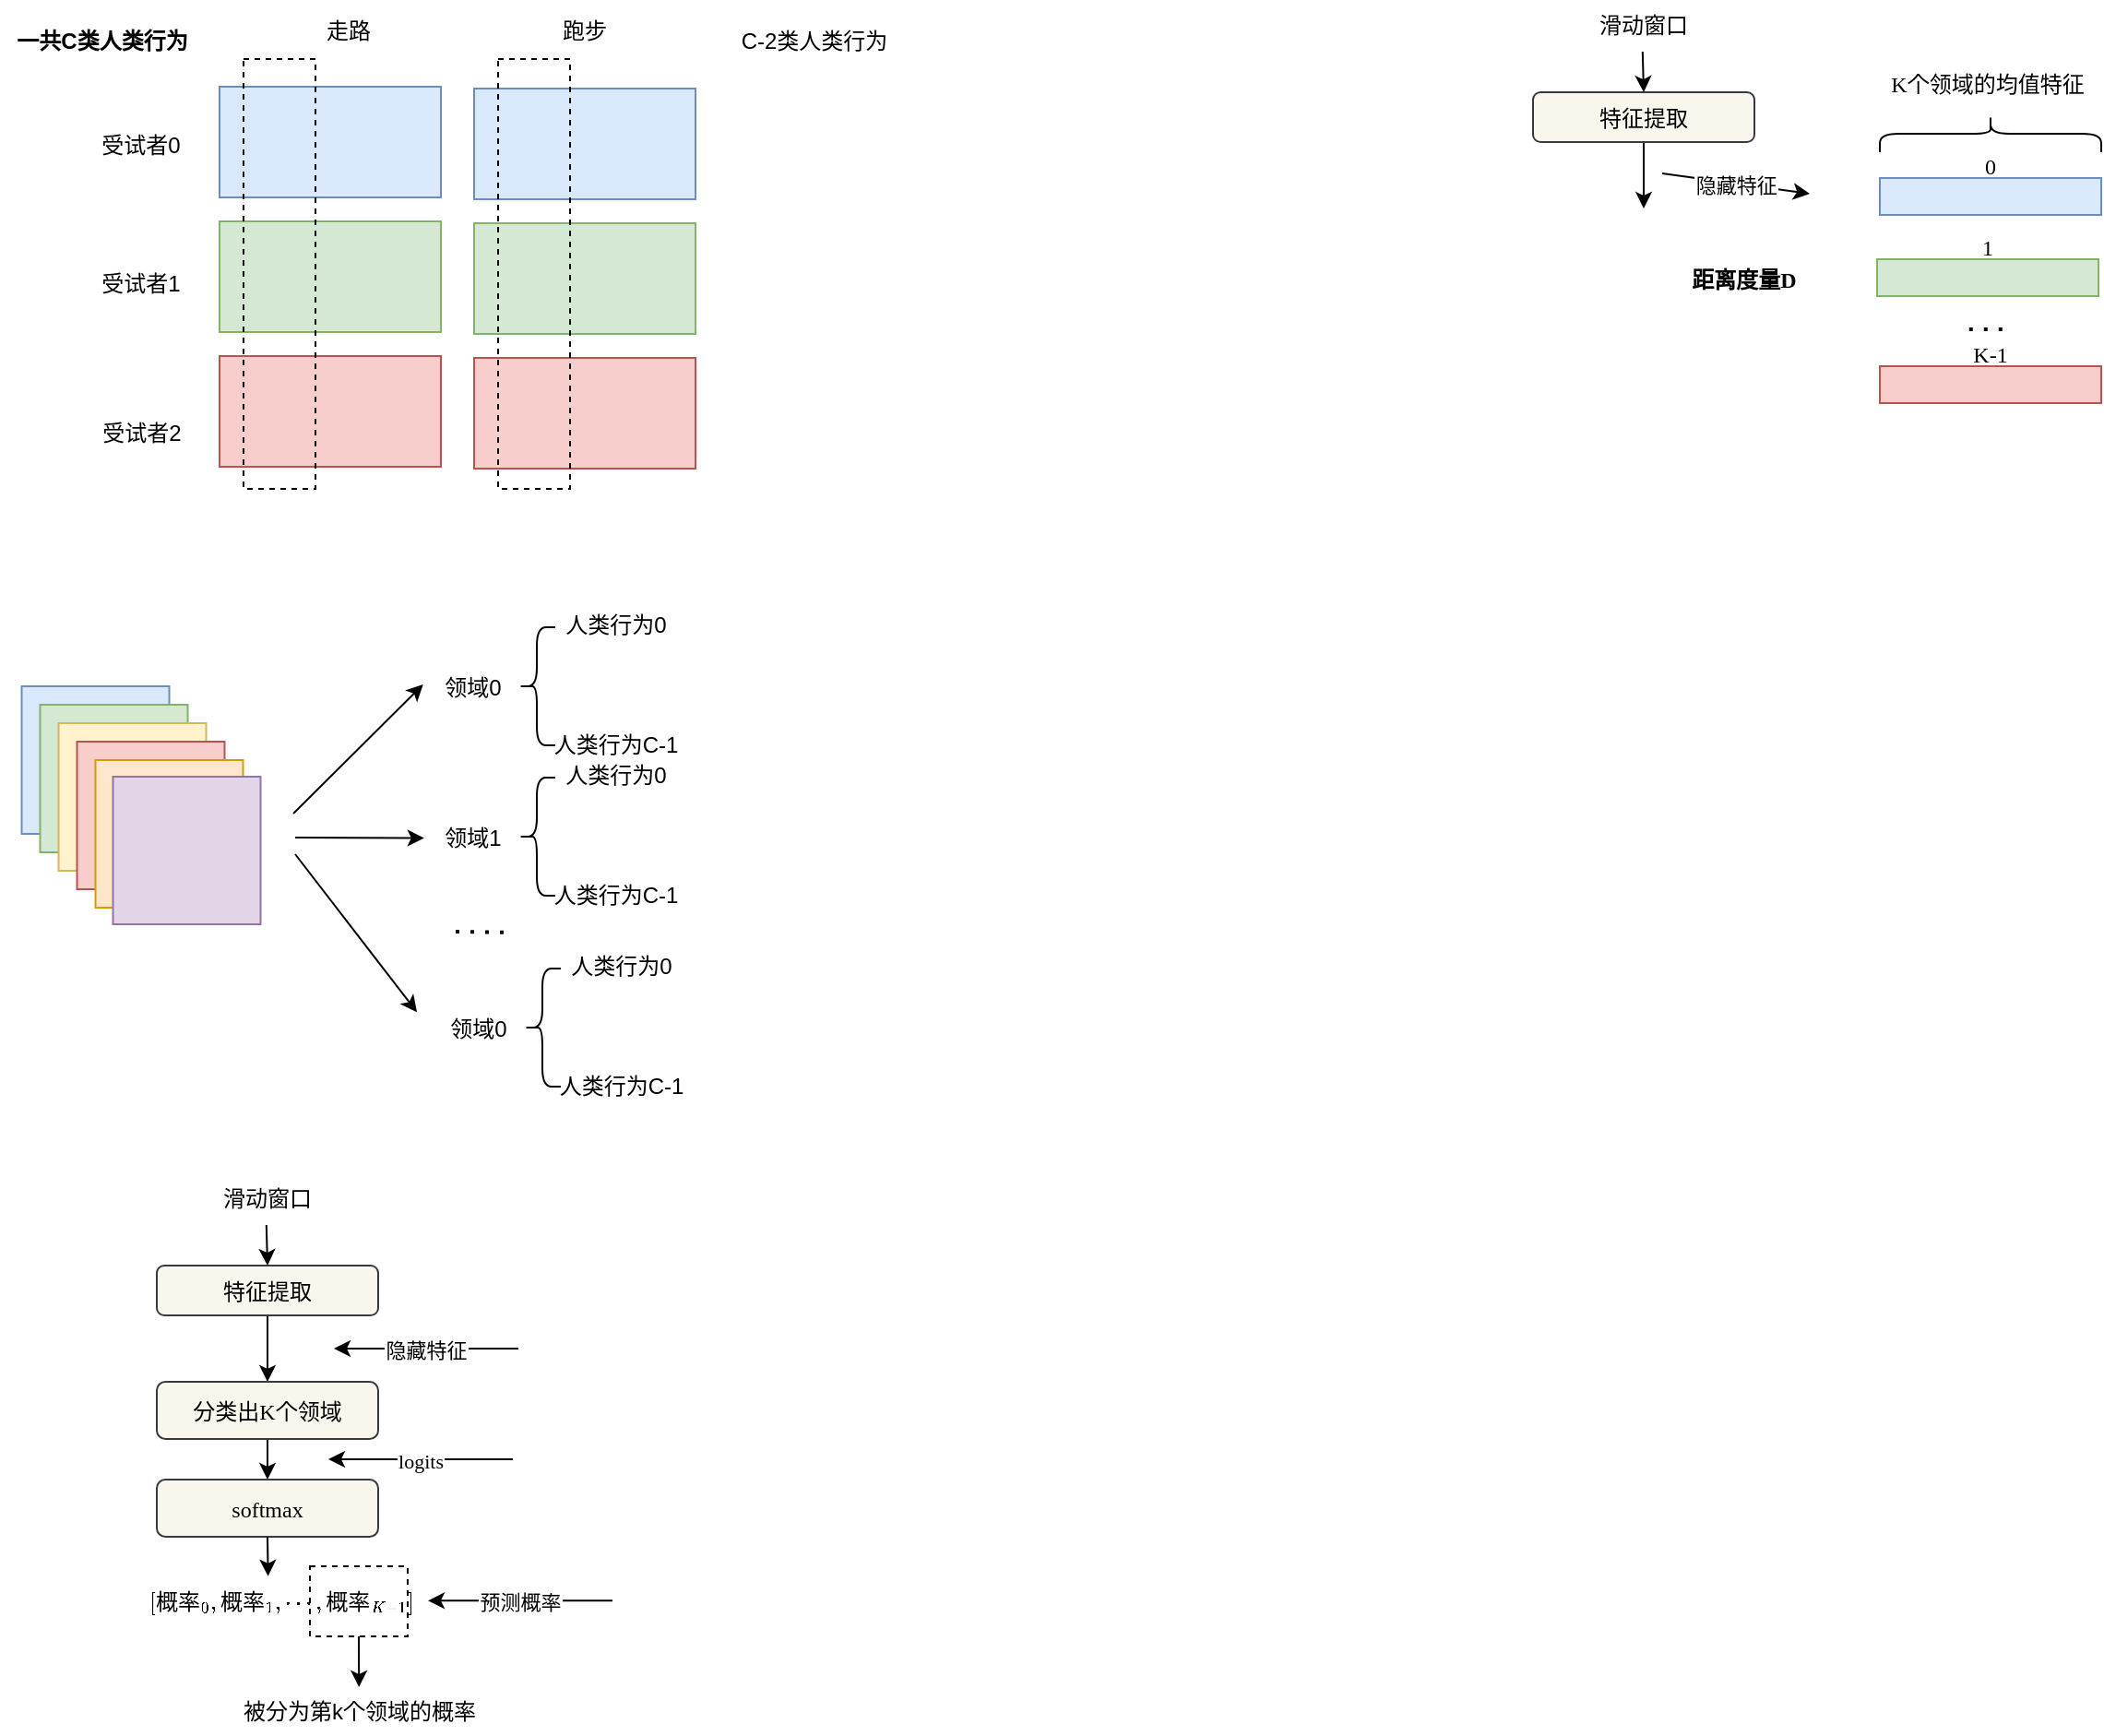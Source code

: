 <mxfile version="24.5.3" type="device">
  <diagram name="第 1 页" id="CMLtDrlNmBsPeR6A7qht">
    <mxGraphModel dx="875" dy="558" grid="0" gridSize="10" guides="1" tooltips="1" connect="1" arrows="1" fold="1" page="1" pageScale="1" pageWidth="827" pageHeight="1169" math="1" shadow="0">
      <root>
        <mxCell id="0" />
        <mxCell id="1" parent="0" />
        <mxCell id="qOcxlv2kJlvX7dFr6DhP-1" value="" style="rounded=0;fillColor=#f8cecc;strokeColor=#b85450;" vertex="1" parent="1">
          <mxGeometry x="348" y="277" width="120" height="60" as="geometry" />
        </mxCell>
        <mxCell id="qOcxlv2kJlvX7dFr6DhP-2" value="" style="rounded=0;fillColor=#dae8fc;strokeColor=#6c8ebf;" vertex="1" parent="1">
          <mxGeometry x="348" y="131" width="120" height="60" as="geometry" />
        </mxCell>
        <mxCell id="qOcxlv2kJlvX7dFr6DhP-3" value="" style="rounded=0;fillColor=#d5e8d4;strokeColor=#82b366;" vertex="1" parent="1">
          <mxGeometry x="348" y="204" width="120" height="60" as="geometry" />
        </mxCell>
        <mxCell id="qOcxlv2kJlvX7dFr6DhP-6" value="跑步" style="text;align=center;verticalAlign=middle;resizable=0;points=[];autosize=1;strokeColor=none;fillColor=none;" vertex="1" parent="1">
          <mxGeometry x="525" y="87" width="42" height="26" as="geometry" />
        </mxCell>
        <mxCell id="qOcxlv2kJlvX7dFr6DhP-5" value="" style="rounded=0;fillColor=none;dashed=1;" vertex="1" parent="1">
          <mxGeometry x="361" y="116" width="39" height="233" as="geometry" />
        </mxCell>
        <mxCell id="qOcxlv2kJlvX7dFr6DhP-7" value="受试者0" style="text;align=center;verticalAlign=middle;resizable=0;points=[];autosize=1;strokeColor=none;fillColor=none;" vertex="1" parent="1">
          <mxGeometry x="275" y="149" width="61" height="26" as="geometry" />
        </mxCell>
        <mxCell id="qOcxlv2kJlvX7dFr6DhP-8" value="受试者1" style="text;align=center;verticalAlign=middle;resizable=0;points=[];autosize=1;strokeColor=none;fillColor=none;" vertex="1" parent="1">
          <mxGeometry x="275" y="224" width="61" height="26" as="geometry" />
        </mxCell>
        <mxCell id="qOcxlv2kJlvX7dFr6DhP-9" value="走路" style="text;align=center;verticalAlign=middle;resizable=0;points=[];autosize=1;strokeColor=none;fillColor=none;" vertex="1" parent="1">
          <mxGeometry x="397" y="87" width="42" height="26" as="geometry" />
        </mxCell>
        <mxCell id="qOcxlv2kJlvX7dFr6DhP-10" value="受试者2" style="text;align=center;verticalAlign=middle;resizable=0;points=[];autosize=1;strokeColor=none;fillColor=none;" vertex="1" parent="1">
          <mxGeometry x="275.5" y="305" width="61" height="26" as="geometry" />
        </mxCell>
        <mxCell id="qOcxlv2kJlvX7dFr6DhP-11" value="" style="rounded=0;fillColor=#f8cecc;strokeColor=#b85450;" vertex="1" parent="1">
          <mxGeometry x="486" y="278" width="120" height="60" as="geometry" />
        </mxCell>
        <mxCell id="qOcxlv2kJlvX7dFr6DhP-12" value="" style="rounded=0;fillColor=#dae8fc;strokeColor=#6c8ebf;" vertex="1" parent="1">
          <mxGeometry x="486" y="132" width="120" height="60" as="geometry" />
        </mxCell>
        <mxCell id="qOcxlv2kJlvX7dFr6DhP-13" value="" style="rounded=0;fillColor=#d5e8d4;strokeColor=#82b366;" vertex="1" parent="1">
          <mxGeometry x="486" y="205" width="120" height="60" as="geometry" />
        </mxCell>
        <mxCell id="qOcxlv2kJlvX7dFr6DhP-14" value="" style="rounded=0;fillColor=none;dashed=1;" vertex="1" parent="1">
          <mxGeometry x="499" y="116" width="39" height="233" as="geometry" />
        </mxCell>
        <mxCell id="qOcxlv2kJlvX7dFr6DhP-15" value="一共C类人类行为" style="text;align=center;verticalAlign=middle;resizable=0;points=[];autosize=1;strokeColor=none;fillColor=none;fontStyle=1" vertex="1" parent="1">
          <mxGeometry x="229" y="92.5" width="111" height="26" as="geometry" />
        </mxCell>
        <mxCell id="qOcxlv2kJlvX7dFr6DhP-17" value="C-2类人类行为" style="text;align=center;verticalAlign=middle;resizable=0;points=[];autosize=1;strokeColor=none;fillColor=none;" vertex="1" parent="1">
          <mxGeometry x="622" y="92.5" width="97" height="26" as="geometry" />
        </mxCell>
        <mxCell id="qOcxlv2kJlvX7dFr6DhP-20" value="" style="aspect=fixed;fillColor=#dae8fc;strokeColor=#6c8ebf;" vertex="1" parent="1">
          <mxGeometry x="240.75" y="456" width="80" height="80" as="geometry" />
        </mxCell>
        <mxCell id="qOcxlv2kJlvX7dFr6DhP-21" value="" style="aspect=fixed;fillColor=#d5e8d4;strokeColor=#82b366;" vertex="1" parent="1">
          <mxGeometry x="250.75" y="466" width="80" height="80" as="geometry" />
        </mxCell>
        <mxCell id="qOcxlv2kJlvX7dFr6DhP-22" value="" style="aspect=fixed;fillColor=#fff2cc;strokeColor=#d6b656;" vertex="1" parent="1">
          <mxGeometry x="260.75" y="476" width="80" height="80" as="geometry" />
        </mxCell>
        <mxCell id="qOcxlv2kJlvX7dFr6DhP-23" value="" style="aspect=fixed;fillColor=#f8cecc;strokeColor=#b85450;" vertex="1" parent="1">
          <mxGeometry x="270.75" y="486" width="80" height="80" as="geometry" />
        </mxCell>
        <mxCell id="qOcxlv2kJlvX7dFr6DhP-24" value="" style="aspect=fixed;fillColor=#ffe6cc;strokeColor=#d79b00;" vertex="1" parent="1">
          <mxGeometry x="280.75" y="496" width="80" height="80" as="geometry" />
        </mxCell>
        <mxCell id="qOcxlv2kJlvX7dFr6DhP-25" value="" style="aspect=fixed;fillColor=#e1d5e7;strokeColor=#9673a6;" vertex="1" parent="1">
          <mxGeometry x="290.25" y="505" width="80" height="80" as="geometry" />
        </mxCell>
        <mxCell id="qOcxlv2kJlvX7dFr6DhP-27" value="" style="shape=curlyBracket;rounded=1;labelPosition=left;verticalLabelPosition=middle;align=right;verticalAlign=middle;" vertex="1" parent="1">
          <mxGeometry x="510" y="424" width="20" height="64" as="geometry" />
        </mxCell>
        <mxCell id="qOcxlv2kJlvX7dFr6DhP-28" value="领域0" style="text;align=center;verticalAlign=middle;resizable=0;points=[];autosize=1;strokeColor=none;fillColor=none;" vertex="1" parent="1">
          <mxGeometry x="461" y="443" width="49" height="26" as="geometry" />
        </mxCell>
        <mxCell id="qOcxlv2kJlvX7dFr6DhP-29" value="人类行为0" style="text;align=center;verticalAlign=middle;resizable=0;points=[];autosize=1;strokeColor=none;fillColor=none;" vertex="1" parent="1">
          <mxGeometry x="526.5" y="409" width="73" height="26" as="geometry" />
        </mxCell>
        <mxCell id="qOcxlv2kJlvX7dFr6DhP-30" value="人类行为C-1" style="text;align=center;verticalAlign=middle;resizable=0;points=[];autosize=1;strokeColor=none;fillColor=none;" vertex="1" parent="1">
          <mxGeometry x="520.5" y="474" width="85" height="26" as="geometry" />
        </mxCell>
        <mxCell id="qOcxlv2kJlvX7dFr6DhP-41" value="" style="endArrow=classic;rounded=0;entryX=-0.054;entryY=0.462;entryDx=0;entryDy=0;entryPerimeter=0;" edge="1" parent="1" target="qOcxlv2kJlvX7dFr6DhP-28">
          <mxGeometry width="50" height="50" relative="1" as="geometry">
            <mxPoint x="388" y="525" as="sourcePoint" />
            <mxPoint x="438" y="456" as="targetPoint" />
          </mxGeometry>
        </mxCell>
        <mxCell id="qOcxlv2kJlvX7dFr6DhP-42" value="" style="endArrow=classic;rounded=0;entryX=-0.053;entryY=0.435;entryDx=0;entryDy=0;entryPerimeter=0;" edge="1" parent="1">
          <mxGeometry width="50" height="50" relative="1" as="geometry">
            <mxPoint x="389" y="538" as="sourcePoint" />
            <mxPoint x="458.903" y="538.31" as="targetPoint" />
          </mxGeometry>
        </mxCell>
        <mxCell id="qOcxlv2kJlvX7dFr6DhP-43" value="" style="endArrow=classic;rounded=0;entryX=-0.008;entryY=0.525;entryDx=0;entryDy=0;entryPerimeter=0;" edge="1" parent="1">
          <mxGeometry width="50" height="50" relative="1" as="geometry">
            <mxPoint x="389" y="547" as="sourcePoint" />
            <mxPoint x="455.012" y="632.65" as="targetPoint" />
          </mxGeometry>
        </mxCell>
        <mxCell id="qOcxlv2kJlvX7dFr6DhP-44" value="" style="shape=curlyBracket;rounded=1;labelPosition=left;verticalLabelPosition=middle;align=right;verticalAlign=middle;" vertex="1" parent="1">
          <mxGeometry x="510" y="505.5" width="20" height="64" as="geometry" />
        </mxCell>
        <mxCell id="qOcxlv2kJlvX7dFr6DhP-45" value="领域1" style="text;align=center;verticalAlign=middle;resizable=0;points=[];autosize=1;strokeColor=none;fillColor=none;" vertex="1" parent="1">
          <mxGeometry x="461" y="524.5" width="49" height="26" as="geometry" />
        </mxCell>
        <mxCell id="qOcxlv2kJlvX7dFr6DhP-46" value="人类行为0" style="text;align=center;verticalAlign=middle;resizable=0;points=[];autosize=1;strokeColor=none;fillColor=none;" vertex="1" parent="1">
          <mxGeometry x="526.5" y="490.5" width="73" height="26" as="geometry" />
        </mxCell>
        <mxCell id="qOcxlv2kJlvX7dFr6DhP-47" value="人类行为C-1" style="text;align=center;verticalAlign=middle;resizable=0;points=[];autosize=1;strokeColor=none;fillColor=none;" vertex="1" parent="1">
          <mxGeometry x="520.5" y="555.5" width="85" height="26" as="geometry" />
        </mxCell>
        <mxCell id="qOcxlv2kJlvX7dFr6DhP-48" value="" style="shape=curlyBracket;rounded=1;labelPosition=left;verticalLabelPosition=middle;align=right;verticalAlign=middle;" vertex="1" parent="1">
          <mxGeometry x="513" y="609" width="20" height="64" as="geometry" />
        </mxCell>
        <mxCell id="qOcxlv2kJlvX7dFr6DhP-49" value="领域0" style="text;align=center;verticalAlign=middle;resizable=0;points=[];autosize=1;strokeColor=none;fillColor=none;" vertex="1" parent="1">
          <mxGeometry x="464" y="628" width="49" height="26" as="geometry" />
        </mxCell>
        <mxCell id="qOcxlv2kJlvX7dFr6DhP-50" value="人类行为0" style="text;align=center;verticalAlign=middle;resizable=0;points=[];autosize=1;strokeColor=none;fillColor=none;" vertex="1" parent="1">
          <mxGeometry x="529.5" y="594" width="73" height="26" as="geometry" />
        </mxCell>
        <mxCell id="qOcxlv2kJlvX7dFr6DhP-51" value="人类行为C-1" style="text;align=center;verticalAlign=middle;resizable=0;points=[];autosize=1;strokeColor=none;fillColor=none;" vertex="1" parent="1">
          <mxGeometry x="523.5" y="659" width="85" height="26" as="geometry" />
        </mxCell>
        <mxCell id="qOcxlv2kJlvX7dFr6DhP-52" value="" style="endArrow=none;dashed=1;dashPattern=1 3;strokeWidth=2;rounded=0;" edge="1" parent="1">
          <mxGeometry width="50" height="50" relative="1" as="geometry">
            <mxPoint x="476" y="589" as="sourcePoint" />
            <mxPoint x="507.5" y="589.5" as="targetPoint" />
          </mxGeometry>
        </mxCell>
        <mxCell id="qOcxlv2kJlvX7dFr6DhP-57" value="" style="edgeStyle=orthogonalEdgeStyle;rounded=0;orthogonalLoop=1;jettySize=auto;fontFamily=Times New Roman;" edge="1" parent="1" source="qOcxlv2kJlvX7dFr6DhP-53" target="qOcxlv2kJlvX7dFr6DhP-56">
          <mxGeometry relative="1" as="geometry" />
        </mxCell>
        <mxCell id="qOcxlv2kJlvX7dFr6DhP-53" value="特征提取" style="rounded=1;fillColor=#f9f7ed;strokeColor=#36393d;fontFamily=Times New Roman;" vertex="1" parent="1">
          <mxGeometry x="314" y="770" width="120" height="27" as="geometry" />
        </mxCell>
        <mxCell id="qOcxlv2kJlvX7dFr6DhP-54" value="滑动窗口" style="text;align=center;verticalAlign=middle;resizable=0;points=[];autosize=1;strokeColor=none;fillColor=none;fontFamily=Times New Roman;" vertex="1" parent="1">
          <mxGeometry x="341" y="720" width="66" height="26" as="geometry" />
        </mxCell>
        <mxCell id="qOcxlv2kJlvX7dFr6DhP-55" value="" style="endArrow=classic;rounded=0;exitX=0.491;exitY=1.076;exitDx=0;exitDy=0;exitPerimeter=0;entryX=0.5;entryY=0;entryDx=0;entryDy=0;fontFamily=Times New Roman;" edge="1" parent="1" source="qOcxlv2kJlvX7dFr6DhP-54" target="qOcxlv2kJlvX7dFr6DhP-53">
          <mxGeometry width="50" height="50" relative="1" as="geometry">
            <mxPoint x="389" y="765" as="sourcePoint" />
            <mxPoint x="439" y="715" as="targetPoint" />
          </mxGeometry>
        </mxCell>
        <mxCell id="qOcxlv2kJlvX7dFr6DhP-61" style="edgeStyle=orthogonalEdgeStyle;rounded=0;orthogonalLoop=1;jettySize=auto;exitX=0.5;exitY=1;exitDx=0;exitDy=0;entryX=0.5;entryY=0;entryDx=0;entryDy=0;fontFamily=Times New Roman;" edge="1" parent="1" source="qOcxlv2kJlvX7dFr6DhP-56" target="qOcxlv2kJlvX7dFr6DhP-60">
          <mxGeometry relative="1" as="geometry" />
        </mxCell>
        <mxCell id="qOcxlv2kJlvX7dFr6DhP-56" value="分类出K个领域" style="rounded=1;fillColor=#f9f7ed;strokeColor=#36393d;fontFamily=Times New Roman;" vertex="1" parent="1">
          <mxGeometry x="314" y="833" width="120" height="31" as="geometry" />
        </mxCell>
        <mxCell id="qOcxlv2kJlvX7dFr6DhP-59" value="$$[概率_0, 概率_1, \cdots, 概率_{K-1}]$$" style="text;align=center;verticalAlign=middle;resizable=0;points=[];autosize=1;strokeColor=none;fillColor=none;html=1;fontFamily=Times New Roman;" vertex="1" parent="1">
          <mxGeometry x="266" y="939" width="229" height="26" as="geometry" />
        </mxCell>
        <mxCell id="qOcxlv2kJlvX7dFr6DhP-60" value="softmax" style="rounded=1;fillColor=#f9f7ed;strokeColor=#36393d;fontFamily=Times New Roman;" vertex="1" parent="1">
          <mxGeometry x="314" y="886" width="120" height="31" as="geometry" />
        </mxCell>
        <mxCell id="qOcxlv2kJlvX7dFr6DhP-63" value="" style="endArrow=classic;rounded=0;fontFamily=Times New Roman;" edge="1" parent="1">
          <mxGeometry relative="1" as="geometry">
            <mxPoint x="510" y="815" as="sourcePoint" />
            <mxPoint x="410" y="815" as="targetPoint" />
          </mxGeometry>
        </mxCell>
        <mxCell id="qOcxlv2kJlvX7dFr6DhP-64" value="隐藏特征" style="edgeLabel;resizable=0;;align=center;verticalAlign=middle;fontFamily=Times New Roman;" connectable="0" vertex="1" parent="qOcxlv2kJlvX7dFr6DhP-63">
          <mxGeometry relative="1" as="geometry" />
        </mxCell>
        <mxCell id="qOcxlv2kJlvX7dFr6DhP-66" value="" style="endArrow=classic;rounded=0;fontFamily=Times New Roman;" edge="1" parent="1">
          <mxGeometry relative="1" as="geometry">
            <mxPoint x="507" y="875" as="sourcePoint" />
            <mxPoint x="407" y="875" as="targetPoint" />
          </mxGeometry>
        </mxCell>
        <mxCell id="qOcxlv2kJlvX7dFr6DhP-67" value="logits" style="edgeLabel;resizable=0;;align=center;verticalAlign=middle;fontFamily=Times New Roman;" connectable="0" vertex="1" parent="qOcxlv2kJlvX7dFr6DhP-66">
          <mxGeometry relative="1" as="geometry" />
        </mxCell>
        <mxCell id="qOcxlv2kJlvX7dFr6DhP-68" value="" style="endArrow=classic;rounded=0;fontFamily=Times New Roman;" edge="1" parent="1">
          <mxGeometry relative="1" as="geometry">
            <mxPoint x="561" y="951.66" as="sourcePoint" />
            <mxPoint x="461" y="951.66" as="targetPoint" />
          </mxGeometry>
        </mxCell>
        <mxCell id="qOcxlv2kJlvX7dFr6DhP-69" value="预测概率" style="edgeLabel;resizable=0;;align=center;verticalAlign=middle;fontFamily=Times New Roman;" connectable="0" vertex="1" parent="qOcxlv2kJlvX7dFr6DhP-68">
          <mxGeometry relative="1" as="geometry" />
        </mxCell>
        <mxCell id="qOcxlv2kJlvX7dFr6DhP-70" style="edgeStyle=orthogonalEdgeStyle;rounded=0;orthogonalLoop=1;jettySize=auto;exitX=0.5;exitY=1;exitDx=0;exitDy=0;entryX=0.473;entryY=-0.024;entryDx=0;entryDy=0;entryPerimeter=0;" edge="1" parent="1" source="qOcxlv2kJlvX7dFr6DhP-60" target="qOcxlv2kJlvX7dFr6DhP-59">
          <mxGeometry relative="1" as="geometry" />
        </mxCell>
        <mxCell id="qOcxlv2kJlvX7dFr6DhP-73" style="edgeStyle=orthogonalEdgeStyle;rounded=0;orthogonalLoop=1;jettySize=auto;exitX=0.5;exitY=1;exitDx=0;exitDy=0;" edge="1" parent="1" source="qOcxlv2kJlvX7dFr6DhP-72">
          <mxGeometry relative="1" as="geometry">
            <mxPoint x="423.586" y="998.448" as="targetPoint" />
          </mxGeometry>
        </mxCell>
        <mxCell id="qOcxlv2kJlvX7dFr6DhP-72" value="" style="rounded=0;fillColor=none;dashed=1;" vertex="1" parent="1">
          <mxGeometry x="397" y="933" width="53" height="38" as="geometry" />
        </mxCell>
        <mxCell id="qOcxlv2kJlvX7dFr6DhP-74" value="被分为第k个领域的概率" style="text;align=center;verticalAlign=middle;resizable=0;points=[];autosize=1;strokeColor=none;fillColor=none;" vertex="1" parent="1">
          <mxGeometry x="352" y="998" width="144" height="26" as="geometry" />
        </mxCell>
        <mxCell id="qOcxlv2kJlvX7dFr6DhP-76" value="K-1" style="rounded=0;fillColor=#f8cecc;strokeColor=#b85450;horizontal=1;labelPosition=center;verticalLabelPosition=top;align=center;verticalAlign=top;fontFamily=Times New Roman;" vertex="1" parent="1">
          <mxGeometry x="1248" y="282.5" width="120" height="20" as="geometry" />
        </mxCell>
        <mxCell id="qOcxlv2kJlvX7dFr6DhP-77" value="0" style="rounded=0;fillColor=#dae8fc;strokeColor=#6c8ebf;horizontal=1;labelPosition=center;verticalLabelPosition=top;align=center;verticalAlign=top;fontFamily=Times New Roman;" vertex="1" parent="1">
          <mxGeometry x="1248" y="180.5" width="120" height="20" as="geometry" />
        </mxCell>
        <mxCell id="qOcxlv2kJlvX7dFr6DhP-78" value="1" style="rounded=0;fillColor=#d5e8d4;strokeColor=#82b366;horizontal=1;labelPosition=center;verticalLabelPosition=top;align=center;verticalAlign=top;fontFamily=Times New Roman;" vertex="1" parent="1">
          <mxGeometry x="1246.5" y="224.5" width="120" height="20" as="geometry" />
        </mxCell>
        <mxCell id="qOcxlv2kJlvX7dFr6DhP-79" value="" style="shape=curlyBracket;rounded=1;labelPosition=left;verticalLabelPosition=middle;align=right;verticalAlign=middle;flipH=0;direction=south;fontFamily=Times New Roman;" vertex="1" parent="1">
          <mxGeometry x="1248" y="146.5" width="120" height="20" as="geometry" />
        </mxCell>
        <mxCell id="qOcxlv2kJlvX7dFr6DhP-80" value="K个领域的均值特征" style="text;align=center;verticalAlign=middle;resizable=0;points=[];autosize=1;strokeColor=none;fillColor=none;fontFamily=Times New Roman;" vertex="1" parent="1">
          <mxGeometry x="1245" y="116" width="123" height="26" as="geometry" />
        </mxCell>
        <mxCell id="qOcxlv2kJlvX7dFr6DhP-82" value="" style="endArrow=none;dashed=1;dashPattern=1 3;strokeWidth=2;rounded=0;fontFamily=Times New Roman;" edge="1" parent="1">
          <mxGeometry width="50" height="50" relative="1" as="geometry">
            <mxPoint x="1296.38" y="262.5" as="sourcePoint" />
            <mxPoint x="1316.63" y="262.5" as="targetPoint" />
          </mxGeometry>
        </mxCell>
        <mxCell id="qOcxlv2kJlvX7dFr6DhP-100" value="" style="edgeStyle=orthogonalEdgeStyle;rounded=0;orthogonalLoop=1;jettySize=auto;fontFamily=Times New Roman;" edge="1" parent="1" source="qOcxlv2kJlvX7dFr6DhP-101">
          <mxGeometry relative="1" as="geometry">
            <mxPoint x="1120.0" y="197" as="targetPoint" />
          </mxGeometry>
        </mxCell>
        <mxCell id="qOcxlv2kJlvX7dFr6DhP-101" value="特征提取" style="rounded=1;fillColor=#f9f7ed;strokeColor=#36393d;fontFamily=Times New Roman;" vertex="1" parent="1">
          <mxGeometry x="1060" y="134" width="120" height="27" as="geometry" />
        </mxCell>
        <mxCell id="qOcxlv2kJlvX7dFr6DhP-102" value="滑动窗口" style="text;align=center;verticalAlign=middle;resizable=0;points=[];autosize=1;strokeColor=none;fillColor=none;fontFamily=Times New Roman;" vertex="1" parent="1">
          <mxGeometry x="1087" y="84" width="66" height="26" as="geometry" />
        </mxCell>
        <mxCell id="qOcxlv2kJlvX7dFr6DhP-103" value="" style="endArrow=classic;rounded=0;exitX=0.491;exitY=1.076;exitDx=0;exitDy=0;exitPerimeter=0;entryX=0.5;entryY=0;entryDx=0;entryDy=0;fontFamily=Times New Roman;" edge="1" parent="1" source="qOcxlv2kJlvX7dFr6DhP-102" target="qOcxlv2kJlvX7dFr6DhP-101">
          <mxGeometry width="50" height="50" relative="1" as="geometry">
            <mxPoint x="1135" y="129" as="sourcePoint" />
            <mxPoint x="1185" y="79" as="targetPoint" />
          </mxGeometry>
        </mxCell>
        <mxCell id="qOcxlv2kJlvX7dFr6DhP-106" value="" style="endArrow=classic;rounded=0;fontFamily=Times New Roman;" edge="1" parent="1">
          <mxGeometry relative="1" as="geometry">
            <mxPoint x="1130" y="178" as="sourcePoint" />
            <mxPoint x="1210" y="189" as="targetPoint" />
          </mxGeometry>
        </mxCell>
        <mxCell id="qOcxlv2kJlvX7dFr6DhP-107" value="隐藏特征" style="edgeLabel;resizable=0;;align=center;verticalAlign=middle;fontFamily=Times New Roman;" connectable="0" vertex="1" parent="qOcxlv2kJlvX7dFr6DhP-106">
          <mxGeometry relative="1" as="geometry" />
        </mxCell>
        <mxCell id="qOcxlv2kJlvX7dFr6DhP-110" value="距离度量D" style="text;align=center;verticalAlign=middle;resizable=0;points=[];autosize=1;strokeColor=none;fillColor=none;fontStyle=1;fontFamily=Times New Roman;" vertex="1" parent="1">
          <mxGeometry x="1137" y="222" width="75" height="26" as="geometry" />
        </mxCell>
      </root>
    </mxGraphModel>
  </diagram>
</mxfile>
